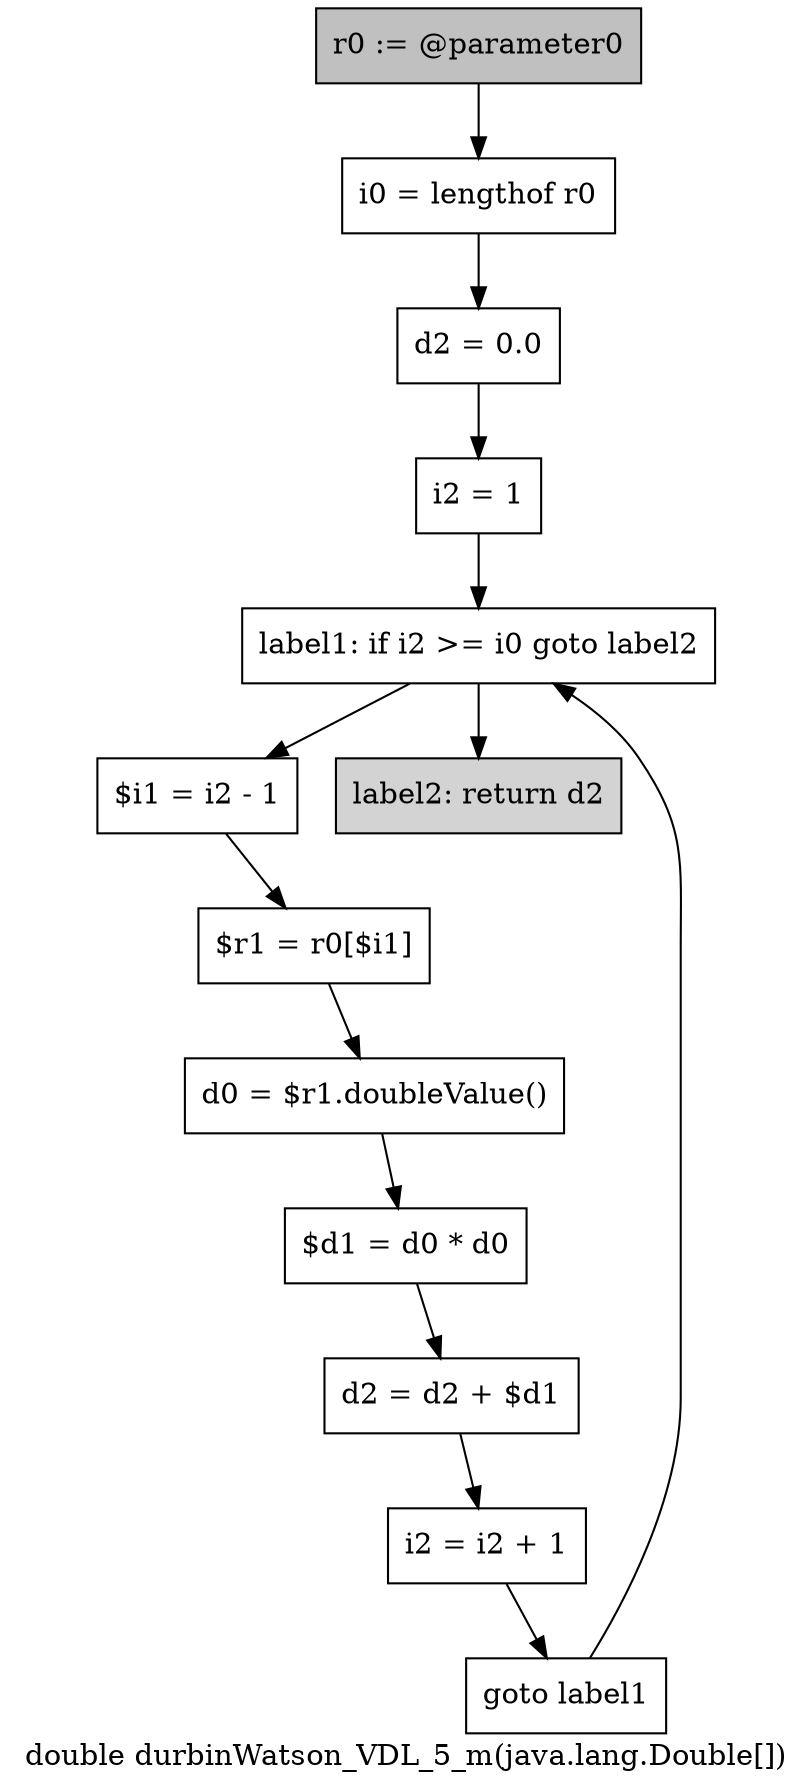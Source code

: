digraph "double durbinWatson_VDL_5_m(java.lang.Double[])" {
    label="double durbinWatson_VDL_5_m(java.lang.Double[])";
    node [shape=box];
    "0" [style=filled,fillcolor=gray,label="r0 := @parameter0",];
    "1" [label="i0 = lengthof r0",];
    "0"->"1";
    "2" [label="d2 = 0.0",];
    "1"->"2";
    "3" [label="i2 = 1",];
    "2"->"3";
    "4" [label="label1: if i2 >= i0 goto label2",];
    "3"->"4";
    "5" [label="$i1 = i2 - 1",];
    "4"->"5";
    "12" [style=filled,fillcolor=lightgray,label="label2: return d2",];
    "4"->"12";
    "6" [label="$r1 = r0[$i1]",];
    "5"->"6";
    "7" [label="d0 = $r1.doubleValue()",];
    "6"->"7";
    "8" [label="$d1 = d0 * d0",];
    "7"->"8";
    "9" [label="d2 = d2 + $d1",];
    "8"->"9";
    "10" [label="i2 = i2 + 1",];
    "9"->"10";
    "11" [label="goto label1",];
    "10"->"11";
    "11"->"4";
}
